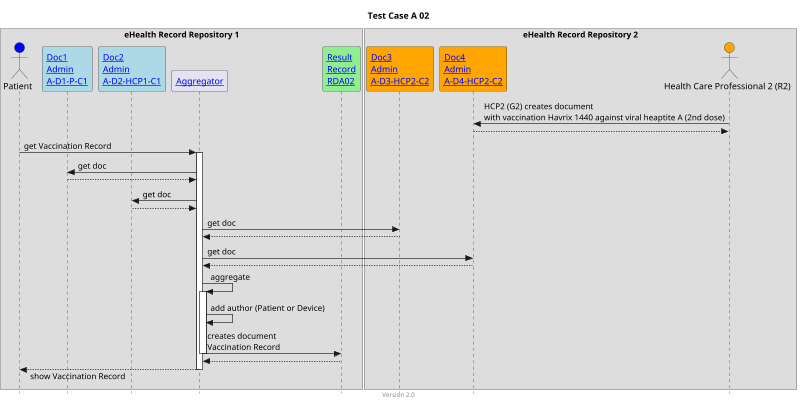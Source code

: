 @startuml
title Test Case A 02
footer Version 2.0
skinparam responseMessageBelowArrow true
skinparam style strictuml
scale max 800 width

box "eHealth Record Repository 1"
actor "Patient" as PAT #blue
participant "[[Bundle-A-D1-P-C1.html Doc1\nAdmin\nA-D1-P-C1]]" as Doc1 #lightblue
participant "[[Bundle-A-D2-HCP1-C1.html Doc2\nAdmin\nA-D2-HCP1-C1]]" as Doc2 #lightblue
participant "[[aggregator.html Aggregator]]" as AGG
participant "[[Bundle-RDA02.html Result\nRecord\nRDA02]]" as RES #lightgreen
end box

box "eHealth Record Repository 2"
participant "[[Bundle-A-D3-HCP2-C2.html Doc3\nAdmin\nA-D3-HCP2-C2]]" as Doc3 #orange
participant "[[Bundle-A-D4-HCP2-C2.html Doc4\nAdmin\nA-D4-HCP2-C2]]" as Doc4 #orange
actor "Health Care Professional 2 (R2)" as HCP2_C2 #orange
end box

HCP2_C2 -> Doc4: HCP2 (G2) creates document\nwith vaccination Havrix 1440 against viral heaptite A (2nd dose)
HCP2_C2 <-- Doc4

PAT -> AGG: get Vaccination Record
activate AGG

AGG -> Doc1: get doc
AGG <-- Doc1

AGG -> Doc2: get doc
AGG <-- Doc2

AGG -> Doc3: get doc
AGG <-- Doc3

AGG -> Doc4: get doc
AGG <-- Doc4

AGG -> AGG: aggregate
activate AGG
AGG -> AGG: add author (Patient or Device)
AGG -> RES: creates document\nVaccination Record
deactivate AGG
AGG <-- RES
PAT <-- AGG: show Vaccination Record
deactivate AGG

@enduml

